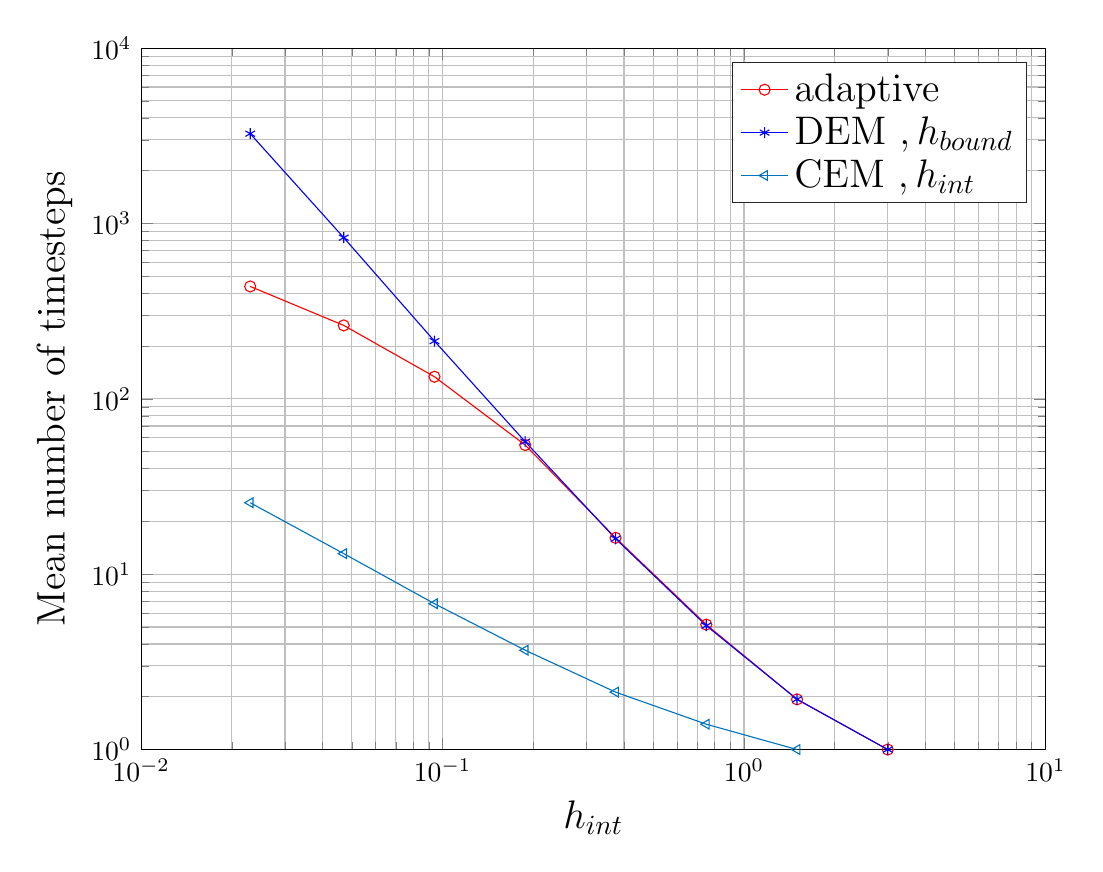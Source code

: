 % This file was created by matlab2tikz.
%
%The latest updates can be retrieved from
%  http://www.mathworks.com/matlabcentral/fileexchange/22022-matlab2tikz-matlab2tikz
%where you can also make suggestions and rate matlab2tikz.
%
\definecolor{mycolor1}{rgb}{0.0,0.447,0.741}%
%
\begin{tikzpicture}

\begin{axis}[%
width=4.521in,
height=3.507in,
at={(0.758in,0.54in)},
scale only axis,
xmode=log,
xmin=0.01,
xmax=10,
xminorticks=true,
xlabel={$h_{int}$},
xlabel style = {font=\Large},
xmajorgrids,
xminorgrids,
ymode=log,
ymin=1,
ymax=10000,
yminorticks=true,
ylabel={Mean number of timesteps},
ylabel style = {font=\Large},
ymajorgrids,
yminorgrids,
axis background/.style={fill=white},
legend style={legend cell align=left,align=left,draw=white!15!black,font=\Large}
]
\addplot [color=red,solid,mark=o,mark options={solid}]
  table[row sep=crcr]{%
3	1\\
1.5	1.933\\
0.75	5.159\\
0.375	16.128\\
0.188	54.538\\
0.094	133.727\\
0.047	262.352\\
0.023	437.531\\
};
\addlegendentry{adaptive};

\addplot [color=blue,solid,mark=asterisk,mark options={solid}]
  table[row sep=crcr]{%
3	1\\
1.5	1.935\\
0.75	5.086\\
0.375	15.933\\
0.188	56.999\\
0.094	213.495\\
0.047	830.632\\
0.023	3252.896\\
};
\addlegendentry{$\text{DEM },h_{bound}$};

\addplot [color=mycolor1,solid,mark=triangle,mark options={solid,rotate=90}]
  table[row sep=crcr]{%
3	0\\
1.5	1\\
0.75	1.395\\
0.375	2.126\\
0.188	3.687\\
0.094	6.788\\
0.047	13.105\\
0.023	25.562\\
};
\addlegendentry{$\text{CEM },h_{int}$};

\end{axis}
\end{tikzpicture}%
